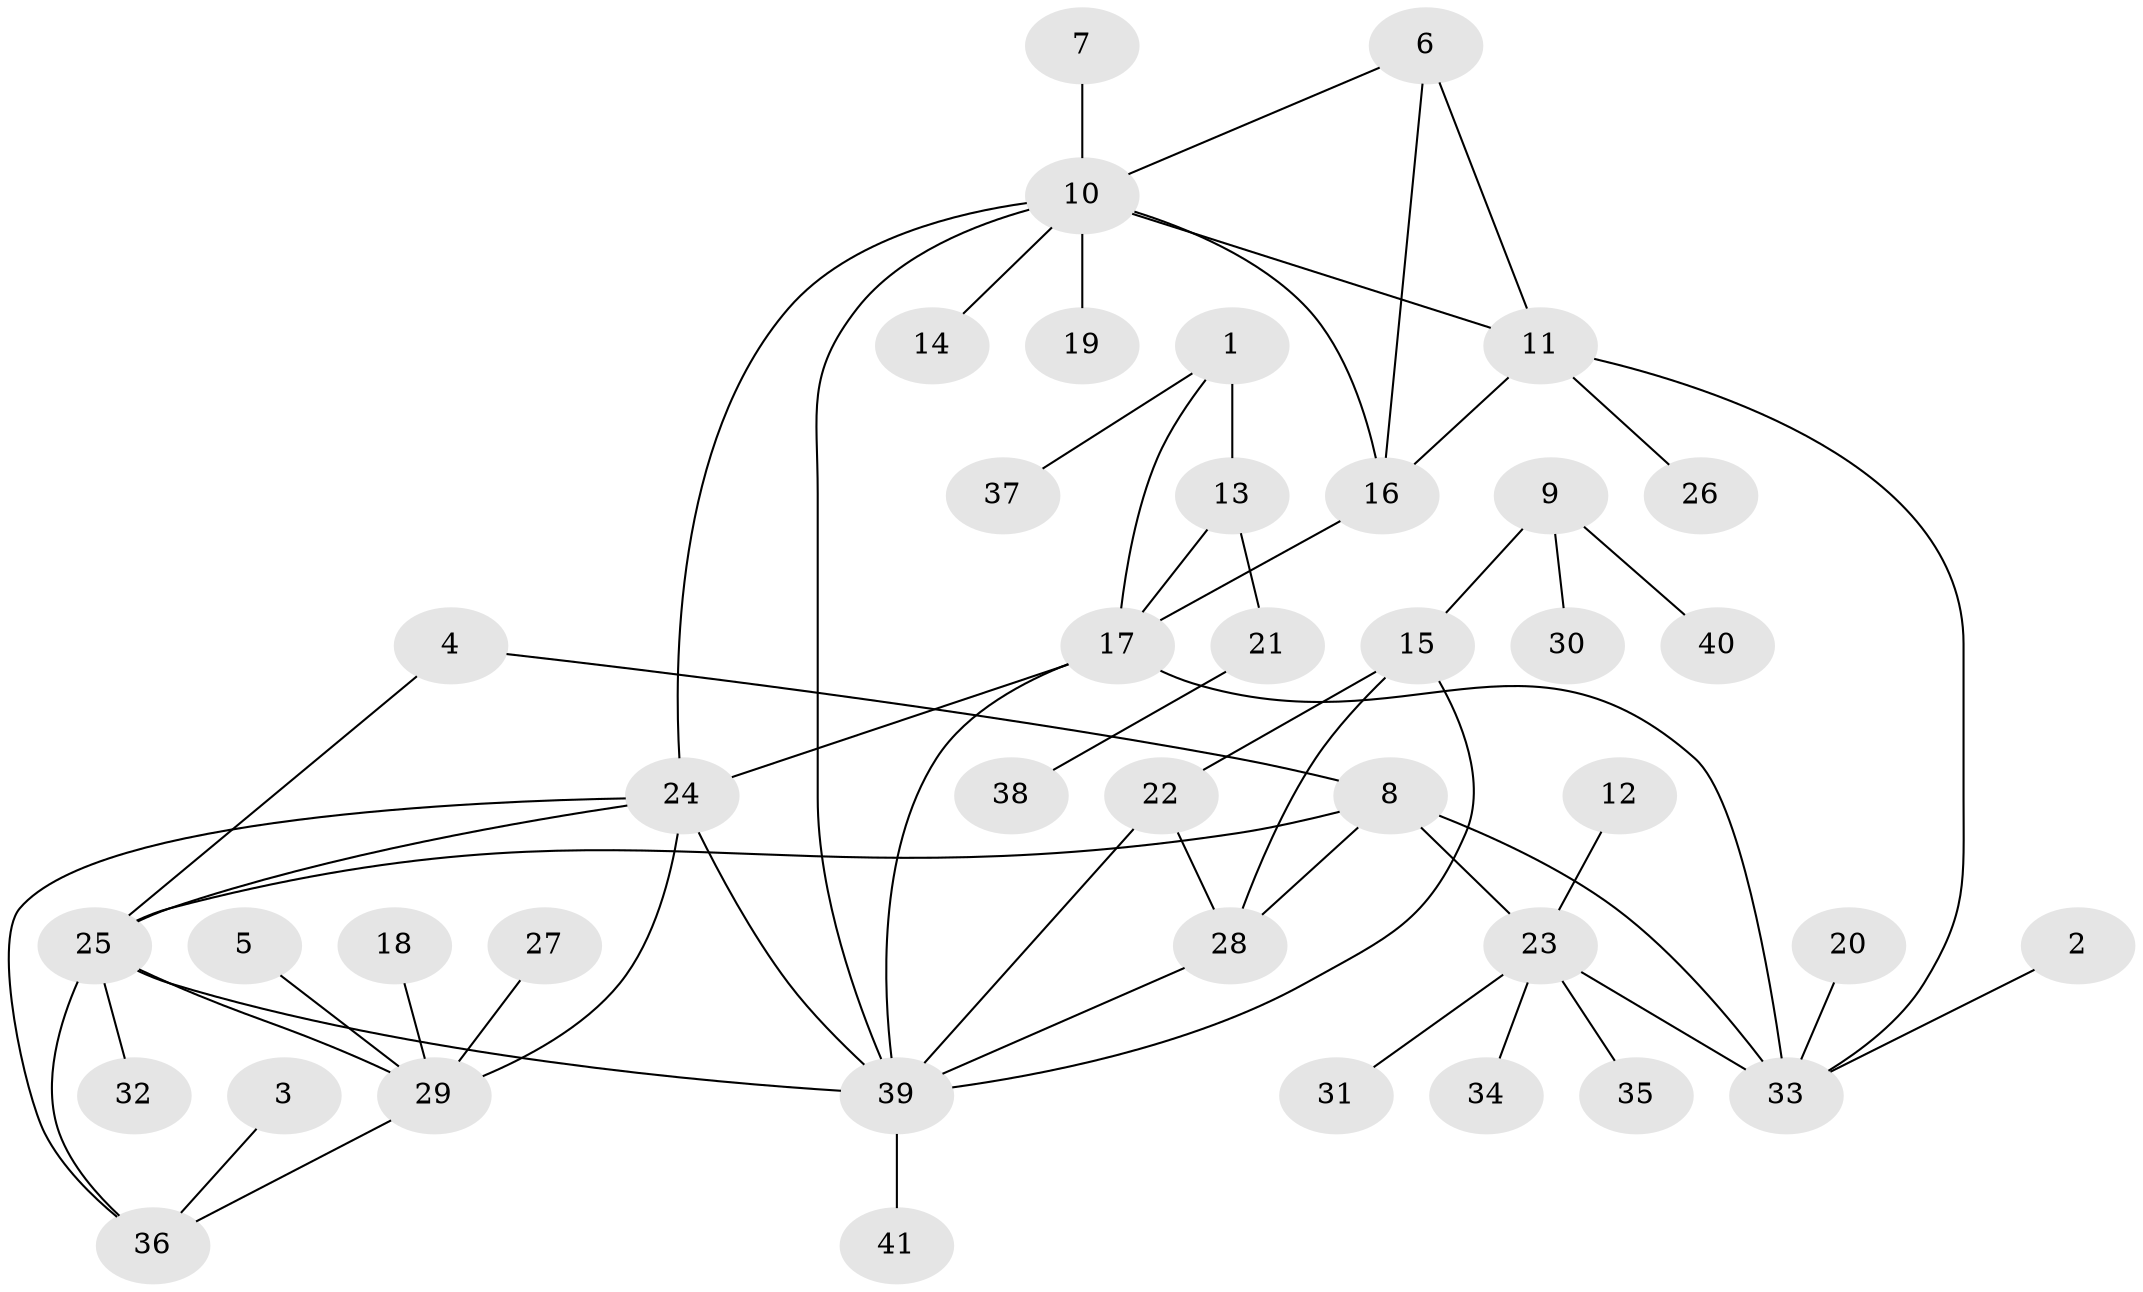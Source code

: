 // original degree distribution, {5: 0.07317073170731707, 8: 0.036585365853658534, 6: 0.06097560975609756, 9: 0.012195121951219513, 7: 0.036585365853658534, 4: 0.024390243902439025, 10: 0.012195121951219513, 1: 0.5975609756097561, 3: 0.06097560975609756, 2: 0.08536585365853659}
// Generated by graph-tools (version 1.1) at 2025/37/03/04/25 23:37:46]
// undirected, 41 vertices, 59 edges
graph export_dot {
  node [color=gray90,style=filled];
  1;
  2;
  3;
  4;
  5;
  6;
  7;
  8;
  9;
  10;
  11;
  12;
  13;
  14;
  15;
  16;
  17;
  18;
  19;
  20;
  21;
  22;
  23;
  24;
  25;
  26;
  27;
  28;
  29;
  30;
  31;
  32;
  33;
  34;
  35;
  36;
  37;
  38;
  39;
  40;
  41;
  1 -- 13 [weight=1.0];
  1 -- 17 [weight=2.0];
  1 -- 37 [weight=1.0];
  2 -- 33 [weight=1.0];
  3 -- 36 [weight=1.0];
  4 -- 8 [weight=1.0];
  4 -- 25 [weight=1.0];
  5 -- 29 [weight=1.0];
  6 -- 10 [weight=1.0];
  6 -- 11 [weight=1.0];
  6 -- 16 [weight=1.0];
  7 -- 10 [weight=1.0];
  8 -- 23 [weight=2.0];
  8 -- 25 [weight=1.0];
  8 -- 28 [weight=1.0];
  8 -- 33 [weight=1.0];
  9 -- 15 [weight=1.0];
  9 -- 30 [weight=1.0];
  9 -- 40 [weight=1.0];
  10 -- 11 [weight=1.0];
  10 -- 14 [weight=1.0];
  10 -- 16 [weight=1.0];
  10 -- 19 [weight=1.0];
  10 -- 24 [weight=1.0];
  10 -- 39 [weight=1.0];
  11 -- 16 [weight=1.0];
  11 -- 26 [weight=1.0];
  11 -- 33 [weight=1.0];
  12 -- 23 [weight=1.0];
  13 -- 17 [weight=2.0];
  13 -- 21 [weight=1.0];
  15 -- 22 [weight=1.0];
  15 -- 28 [weight=1.0];
  15 -- 39 [weight=1.0];
  16 -- 17 [weight=2.0];
  17 -- 24 [weight=1.0];
  17 -- 33 [weight=1.0];
  17 -- 39 [weight=1.0];
  18 -- 29 [weight=1.0];
  20 -- 33 [weight=1.0];
  21 -- 38 [weight=1.0];
  22 -- 28 [weight=1.0];
  22 -- 39 [weight=1.0];
  23 -- 31 [weight=1.0];
  23 -- 33 [weight=2.0];
  23 -- 34 [weight=1.0];
  23 -- 35 [weight=1.0];
  24 -- 25 [weight=1.0];
  24 -- 29 [weight=1.0];
  24 -- 36 [weight=1.0];
  24 -- 39 [weight=1.0];
  25 -- 29 [weight=1.0];
  25 -- 32 [weight=1.0];
  25 -- 36 [weight=1.0];
  25 -- 39 [weight=1.0];
  27 -- 29 [weight=1.0];
  28 -- 39 [weight=1.0];
  29 -- 36 [weight=1.0];
  39 -- 41 [weight=1.0];
}
